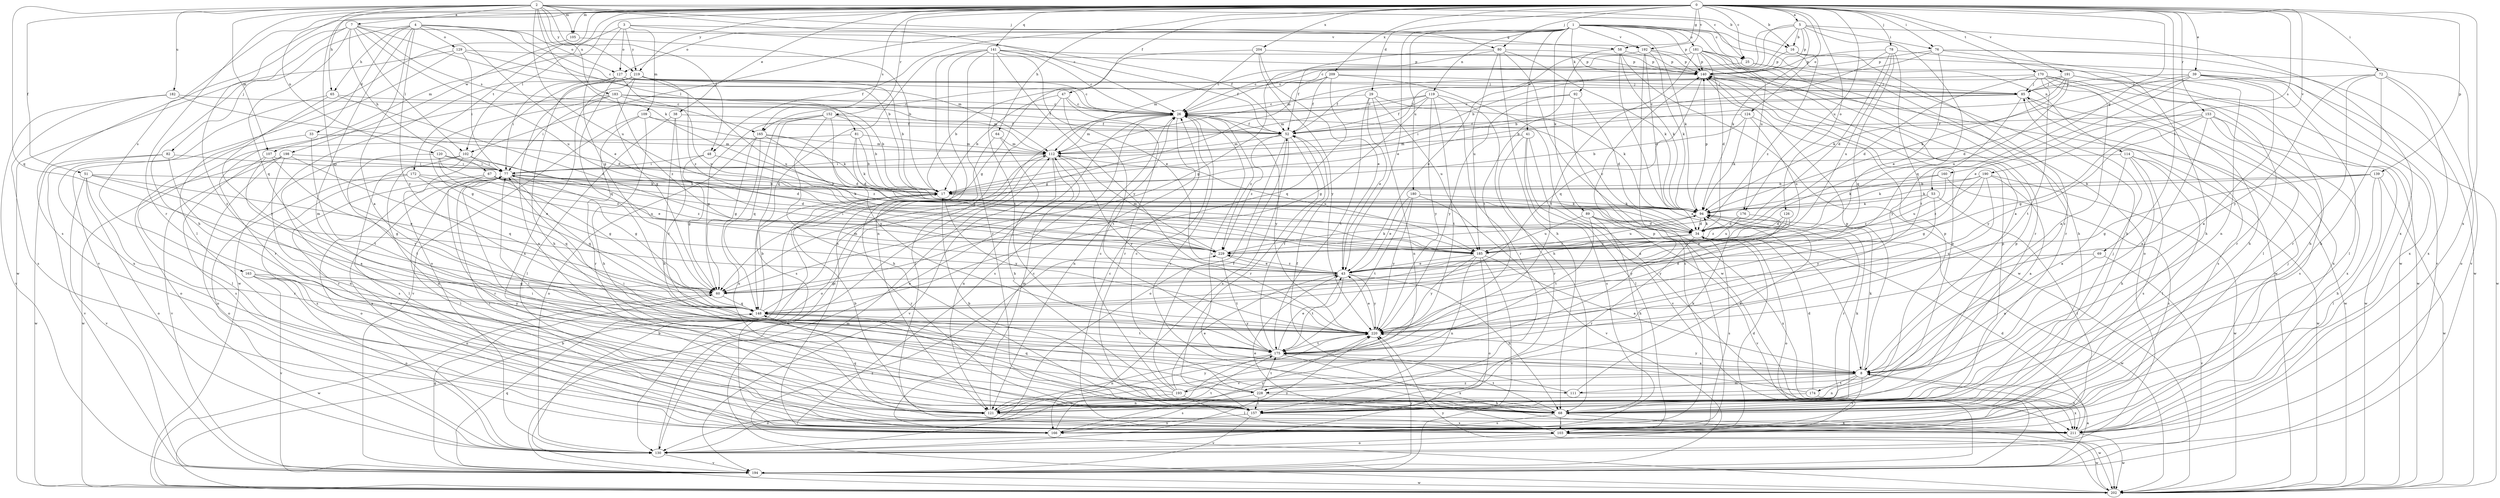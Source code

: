 strict digraph  {
0;
1;
2;
3;
4;
5;
7;
8;
16;
17;
25;
26;
29;
33;
34;
38;
39;
41;
43;
47;
48;
51;
52;
53;
58;
60;
64;
65;
67;
68;
69;
72;
76;
77;
78;
80;
81;
82;
85;
89;
92;
94;
102;
103;
105;
107;
109;
111;
112;
114;
119;
120;
121;
124;
126;
127;
129;
130;
139;
140;
141;
148;
152;
153;
157;
160;
163;
165;
166;
170;
172;
174;
175;
176;
180;
181;
182;
183;
185;
190;
191;
192;
193;
194;
198;
202;
204;
209;
211;
219;
220;
228;
229;
0 -> 5  [label=a];
0 -> 16  [label=b];
0 -> 25  [label=c];
0 -> 29  [label=d];
0 -> 38  [label=e];
0 -> 39  [label=e];
0 -> 47  [label=f];
0 -> 53  [label=g];
0 -> 58  [label=g];
0 -> 64  [label=h];
0 -> 69  [label=i];
0 -> 72  [label=i];
0 -> 76  [label=i];
0 -> 78  [label=j];
0 -> 80  [label=j];
0 -> 102  [label=l];
0 -> 105  [label=m];
0 -> 124  [label=o];
0 -> 126  [label=o];
0 -> 139  [label=p];
0 -> 141  [label=q];
0 -> 148  [label=q];
0 -> 152  [label=r];
0 -> 153  [label=r];
0 -> 157  [label=r];
0 -> 160  [label=s];
0 -> 163  [label=s];
0 -> 165  [label=s];
0 -> 170  [label=t];
0 -> 172  [label=t];
0 -> 176  [label=u];
0 -> 190  [label=v];
0 -> 191  [label=v];
0 -> 192  [label=v];
0 -> 198  [label=w];
0 -> 204  [label=x];
0 -> 209  [label=x];
0 -> 211  [label=x];
0 -> 219  [label=y];
0 -> 228  [label=z];
1 -> 25  [label=c];
1 -> 41  [label=e];
1 -> 43  [label=e];
1 -> 48  [label=f];
1 -> 89  [label=k];
1 -> 92  [label=k];
1 -> 94  [label=k];
1 -> 102  [label=l];
1 -> 114  [label=n];
1 -> 119  [label=n];
1 -> 127  [label=o];
1 -> 140  [label=p];
1 -> 176  [label=u];
1 -> 180  [label=u];
1 -> 181  [label=u];
1 -> 192  [label=v];
1 -> 202  [label=w];
2 -> 7  [label=a];
2 -> 16  [label=b];
2 -> 25  [label=c];
2 -> 26  [label=c];
2 -> 48  [label=f];
2 -> 51  [label=f];
2 -> 65  [label=h];
2 -> 80  [label=j];
2 -> 94  [label=k];
2 -> 105  [label=m];
2 -> 107  [label=m];
2 -> 120  [label=n];
2 -> 148  [label=q];
2 -> 182  [label=u];
2 -> 183  [label=u];
2 -> 185  [label=u];
2 -> 219  [label=y];
3 -> 52  [label=f];
3 -> 58  [label=g];
3 -> 60  [label=g];
3 -> 107  [label=m];
3 -> 109  [label=m];
3 -> 127  [label=o];
3 -> 219  [label=y];
4 -> 8  [label=a];
4 -> 26  [label=c];
4 -> 33  [label=d];
4 -> 43  [label=e];
4 -> 65  [label=h];
4 -> 81  [label=j];
4 -> 82  [label=j];
4 -> 111  [label=m];
4 -> 127  [label=o];
4 -> 129  [label=o];
4 -> 220  [label=y];
5 -> 16  [label=b];
5 -> 17  [label=b];
5 -> 26  [label=c];
5 -> 76  [label=i];
5 -> 94  [label=k];
5 -> 140  [label=p];
5 -> 148  [label=q];
5 -> 165  [label=s];
5 -> 211  [label=x];
7 -> 17  [label=b];
7 -> 67  [label=h];
7 -> 68  [label=h];
7 -> 102  [label=l];
7 -> 148  [label=q];
7 -> 165  [label=s];
7 -> 166  [label=s];
7 -> 185  [label=u];
7 -> 192  [label=v];
8 -> 94  [label=k];
8 -> 111  [label=m];
8 -> 121  [label=n];
8 -> 140  [label=p];
8 -> 166  [label=s];
8 -> 174  [label=t];
8 -> 193  [label=v];
8 -> 211  [label=x];
8 -> 220  [label=y];
8 -> 228  [label=z];
16 -> 140  [label=p];
16 -> 194  [label=v];
16 -> 228  [label=z];
16 -> 229  [label=z];
17 -> 94  [label=k];
17 -> 157  [label=r];
17 -> 220  [label=y];
25 -> 26  [label=c];
25 -> 68  [label=h];
25 -> 157  [label=r];
26 -> 52  [label=f];
26 -> 112  [label=m];
26 -> 121  [label=n];
26 -> 130  [label=o];
26 -> 166  [label=s];
26 -> 220  [label=y];
26 -> 229  [label=z];
29 -> 26  [label=c];
29 -> 43  [label=e];
29 -> 94  [label=k];
29 -> 121  [label=n];
29 -> 175  [label=t];
29 -> 185  [label=u];
33 -> 112  [label=m];
33 -> 130  [label=o];
33 -> 175  [label=t];
34 -> 26  [label=c];
34 -> 94  [label=k];
34 -> 130  [label=o];
34 -> 157  [label=r];
34 -> 166  [label=s];
34 -> 185  [label=u];
34 -> 202  [label=w];
34 -> 229  [label=z];
38 -> 52  [label=f];
38 -> 68  [label=h];
38 -> 103  [label=l];
38 -> 175  [label=t];
39 -> 8  [label=a];
39 -> 34  [label=d];
39 -> 43  [label=e];
39 -> 85  [label=j];
39 -> 94  [label=k];
39 -> 103  [label=l];
39 -> 202  [label=w];
39 -> 211  [label=x];
41 -> 103  [label=l];
41 -> 112  [label=m];
41 -> 157  [label=r];
41 -> 166  [label=s];
41 -> 194  [label=v];
43 -> 60  [label=g];
43 -> 68  [label=h];
43 -> 175  [label=t];
43 -> 220  [label=y];
43 -> 229  [label=z];
47 -> 17  [label=b];
47 -> 26  [label=c];
47 -> 103  [label=l];
47 -> 157  [label=r];
47 -> 175  [label=t];
48 -> 60  [label=g];
48 -> 77  [label=i];
48 -> 185  [label=u];
51 -> 17  [label=b];
51 -> 43  [label=e];
51 -> 60  [label=g];
51 -> 130  [label=o];
51 -> 157  [label=r];
51 -> 194  [label=v];
52 -> 112  [label=m];
52 -> 130  [label=o];
52 -> 157  [label=r];
52 -> 166  [label=s];
52 -> 229  [label=z];
53 -> 94  [label=k];
53 -> 103  [label=l];
53 -> 220  [label=y];
53 -> 229  [label=z];
58 -> 8  [label=a];
58 -> 94  [label=k];
58 -> 140  [label=p];
58 -> 175  [label=t];
58 -> 202  [label=w];
60 -> 148  [label=q];
60 -> 202  [label=w];
64 -> 68  [label=h];
64 -> 112  [label=m];
64 -> 130  [label=o];
65 -> 26  [label=c];
65 -> 211  [label=x];
65 -> 220  [label=y];
65 -> 229  [label=z];
67 -> 17  [label=b];
67 -> 34  [label=d];
67 -> 60  [label=g];
67 -> 157  [label=r];
67 -> 211  [label=x];
67 -> 229  [label=z];
68 -> 17  [label=b];
68 -> 26  [label=c];
68 -> 77  [label=i];
68 -> 94  [label=k];
68 -> 103  [label=l];
68 -> 140  [label=p];
68 -> 166  [label=s];
68 -> 175  [label=t];
68 -> 202  [label=w];
69 -> 8  [label=a];
69 -> 43  [label=e];
69 -> 194  [label=v];
72 -> 68  [label=h];
72 -> 85  [label=j];
72 -> 130  [label=o];
72 -> 157  [label=r];
72 -> 211  [label=x];
72 -> 220  [label=y];
76 -> 43  [label=e];
76 -> 112  [label=m];
76 -> 121  [label=n];
76 -> 140  [label=p];
76 -> 194  [label=v];
76 -> 202  [label=w];
77 -> 17  [label=b];
77 -> 60  [label=g];
77 -> 94  [label=k];
77 -> 103  [label=l];
77 -> 130  [label=o];
77 -> 148  [label=q];
77 -> 166  [label=s];
78 -> 17  [label=b];
78 -> 34  [label=d];
78 -> 68  [label=h];
78 -> 140  [label=p];
78 -> 148  [label=q];
78 -> 175  [label=t];
78 -> 185  [label=u];
80 -> 52  [label=f];
80 -> 60  [label=g];
80 -> 68  [label=h];
80 -> 94  [label=k];
80 -> 140  [label=p];
80 -> 185  [label=u];
80 -> 202  [label=w];
81 -> 17  [label=b];
81 -> 34  [label=d];
81 -> 94  [label=k];
81 -> 103  [label=l];
81 -> 112  [label=m];
82 -> 77  [label=i];
82 -> 157  [label=r];
82 -> 194  [label=v];
82 -> 202  [label=w];
85 -> 26  [label=c];
85 -> 77  [label=i];
85 -> 166  [label=s];
85 -> 211  [label=x];
85 -> 220  [label=y];
89 -> 34  [label=d];
89 -> 68  [label=h];
89 -> 175  [label=t];
89 -> 185  [label=u];
89 -> 194  [label=v];
89 -> 211  [label=x];
92 -> 26  [label=c];
92 -> 34  [label=d];
92 -> 166  [label=s];
92 -> 220  [label=y];
94 -> 34  [label=d];
94 -> 140  [label=p];
94 -> 157  [label=r];
94 -> 185  [label=u];
102 -> 43  [label=e];
102 -> 77  [label=i];
102 -> 103  [label=l];
102 -> 121  [label=n];
102 -> 166  [label=s];
103 -> 34  [label=d];
103 -> 43  [label=e];
103 -> 130  [label=o];
103 -> 202  [label=w];
105 -> 17  [label=b];
105 -> 103  [label=l];
107 -> 8  [label=a];
107 -> 77  [label=i];
107 -> 166  [label=s];
107 -> 220  [label=y];
109 -> 52  [label=f];
109 -> 68  [label=h];
109 -> 94  [label=k];
109 -> 157  [label=r];
109 -> 194  [label=v];
111 -> 52  [label=f];
111 -> 77  [label=i];
111 -> 94  [label=k];
111 -> 140  [label=p];
112 -> 77  [label=i];
112 -> 121  [label=n];
112 -> 185  [label=u];
112 -> 194  [label=v];
112 -> 202  [label=w];
112 -> 220  [label=y];
114 -> 8  [label=a];
114 -> 68  [label=h];
114 -> 77  [label=i];
114 -> 103  [label=l];
114 -> 166  [label=s];
114 -> 202  [label=w];
119 -> 26  [label=c];
119 -> 52  [label=f];
119 -> 60  [label=g];
119 -> 68  [label=h];
119 -> 112  [label=m];
119 -> 157  [label=r];
119 -> 175  [label=t];
119 -> 220  [label=y];
120 -> 34  [label=d];
120 -> 43  [label=e];
120 -> 77  [label=i];
120 -> 175  [label=t];
120 -> 229  [label=z];
121 -> 17  [label=b];
121 -> 112  [label=m];
121 -> 140  [label=p];
121 -> 148  [label=q];
121 -> 211  [label=x];
121 -> 220  [label=y];
124 -> 17  [label=b];
124 -> 52  [label=f];
124 -> 94  [label=k];
124 -> 185  [label=u];
124 -> 202  [label=w];
126 -> 34  [label=d];
126 -> 43  [label=e];
126 -> 220  [label=y];
126 -> 229  [label=z];
127 -> 26  [label=c];
127 -> 68  [label=h];
127 -> 85  [label=j];
127 -> 148  [label=q];
127 -> 185  [label=u];
127 -> 202  [label=w];
129 -> 77  [label=i];
129 -> 112  [label=m];
129 -> 140  [label=p];
129 -> 194  [label=v];
129 -> 202  [label=w];
130 -> 26  [label=c];
130 -> 194  [label=v];
130 -> 220  [label=y];
139 -> 17  [label=b];
139 -> 60  [label=g];
139 -> 68  [label=h];
139 -> 94  [label=k];
139 -> 103  [label=l];
139 -> 202  [label=w];
140 -> 85  [label=j];
140 -> 148  [label=q];
141 -> 26  [label=c];
141 -> 43  [label=e];
141 -> 52  [label=f];
141 -> 121  [label=n];
141 -> 140  [label=p];
141 -> 148  [label=q];
141 -> 157  [label=r];
141 -> 166  [label=s];
141 -> 175  [label=t];
141 -> 220  [label=y];
148 -> 17  [label=b];
148 -> 112  [label=m];
148 -> 175  [label=t];
148 -> 220  [label=y];
152 -> 17  [label=b];
152 -> 52  [label=f];
152 -> 60  [label=g];
152 -> 68  [label=h];
152 -> 148  [label=q];
152 -> 166  [label=s];
152 -> 220  [label=y];
153 -> 8  [label=a];
153 -> 52  [label=f];
153 -> 60  [label=g];
153 -> 166  [label=s];
153 -> 202  [label=w];
153 -> 211  [label=x];
153 -> 220  [label=y];
157 -> 85  [label=j];
157 -> 140  [label=p];
157 -> 166  [label=s];
157 -> 194  [label=v];
157 -> 211  [label=x];
160 -> 17  [label=b];
160 -> 94  [label=k];
160 -> 166  [label=s];
160 -> 185  [label=u];
163 -> 60  [label=g];
163 -> 121  [label=n];
163 -> 130  [label=o];
163 -> 194  [label=v];
163 -> 220  [label=y];
165 -> 34  [label=d];
165 -> 60  [label=g];
165 -> 112  [label=m];
165 -> 130  [label=o];
165 -> 211  [label=x];
165 -> 229  [label=z];
166 -> 26  [label=c];
166 -> 175  [label=t];
166 -> 220  [label=y];
170 -> 8  [label=a];
170 -> 34  [label=d];
170 -> 52  [label=f];
170 -> 68  [label=h];
170 -> 85  [label=j];
170 -> 103  [label=l];
170 -> 175  [label=t];
170 -> 202  [label=w];
172 -> 17  [label=b];
172 -> 130  [label=o];
172 -> 148  [label=q];
172 -> 166  [label=s];
172 -> 185  [label=u];
174 -> 26  [label=c];
174 -> 34  [label=d];
174 -> 121  [label=n];
174 -> 211  [label=x];
175 -> 8  [label=a];
175 -> 43  [label=e];
175 -> 52  [label=f];
175 -> 121  [label=n];
175 -> 130  [label=o];
175 -> 211  [label=x];
176 -> 34  [label=d];
176 -> 185  [label=u];
176 -> 220  [label=y];
180 -> 43  [label=e];
180 -> 94  [label=k];
180 -> 175  [label=t];
180 -> 194  [label=v];
180 -> 220  [label=y];
181 -> 8  [label=a];
181 -> 34  [label=d];
181 -> 68  [label=h];
181 -> 112  [label=m];
181 -> 130  [label=o];
181 -> 140  [label=p];
181 -> 157  [label=r];
181 -> 175  [label=t];
182 -> 26  [label=c];
182 -> 34  [label=d];
182 -> 166  [label=s];
182 -> 194  [label=v];
183 -> 17  [label=b];
183 -> 26  [label=c];
183 -> 52  [label=f];
183 -> 60  [label=g];
183 -> 77  [label=i];
183 -> 112  [label=m];
183 -> 157  [label=r];
183 -> 229  [label=z];
185 -> 8  [label=a];
185 -> 43  [label=e];
185 -> 77  [label=i];
185 -> 121  [label=n];
185 -> 130  [label=o];
185 -> 194  [label=v];
185 -> 220  [label=y];
190 -> 8  [label=a];
190 -> 17  [label=b];
190 -> 60  [label=g];
190 -> 94  [label=k];
190 -> 202  [label=w];
190 -> 220  [label=y];
190 -> 229  [label=z];
191 -> 17  [label=b];
191 -> 52  [label=f];
191 -> 68  [label=h];
191 -> 85  [label=j];
191 -> 94  [label=k];
191 -> 157  [label=r];
191 -> 185  [label=u];
192 -> 34  [label=d];
192 -> 43  [label=e];
192 -> 94  [label=k];
192 -> 103  [label=l];
192 -> 140  [label=p];
192 -> 202  [label=w];
193 -> 26  [label=c];
193 -> 43  [label=e];
193 -> 52  [label=f];
193 -> 103  [label=l];
193 -> 130  [label=o];
193 -> 140  [label=p];
193 -> 148  [label=q];
194 -> 8  [label=a];
194 -> 17  [label=b];
194 -> 60  [label=g];
194 -> 148  [label=q];
194 -> 202  [label=w];
194 -> 220  [label=y];
198 -> 77  [label=i];
198 -> 121  [label=n];
198 -> 130  [label=o];
198 -> 148  [label=q];
198 -> 194  [label=v];
198 -> 202  [label=w];
202 -> 17  [label=b];
202 -> 112  [label=m];
202 -> 220  [label=y];
202 -> 229  [label=z];
204 -> 26  [label=c];
204 -> 43  [label=e];
204 -> 60  [label=g];
204 -> 140  [label=p];
204 -> 220  [label=y];
209 -> 17  [label=b];
209 -> 52  [label=f];
209 -> 60  [label=g];
209 -> 85  [label=j];
209 -> 148  [label=q];
209 -> 211  [label=x];
211 -> 26  [label=c];
211 -> 34  [label=d];
211 -> 77  [label=i];
211 -> 85  [label=j];
211 -> 202  [label=w];
219 -> 17  [label=b];
219 -> 60  [label=g];
219 -> 77  [label=i];
219 -> 85  [label=j];
219 -> 121  [label=n];
219 -> 130  [label=o];
219 -> 185  [label=u];
219 -> 211  [label=x];
219 -> 229  [label=z];
220 -> 43  [label=e];
220 -> 175  [label=t];
228 -> 26  [label=c];
228 -> 68  [label=h];
228 -> 77  [label=i];
228 -> 94  [label=k];
228 -> 157  [label=r];
228 -> 166  [label=s];
228 -> 175  [label=t];
229 -> 43  [label=e];
229 -> 94  [label=k];
229 -> 112  [label=m];
229 -> 175  [label=t];
}
